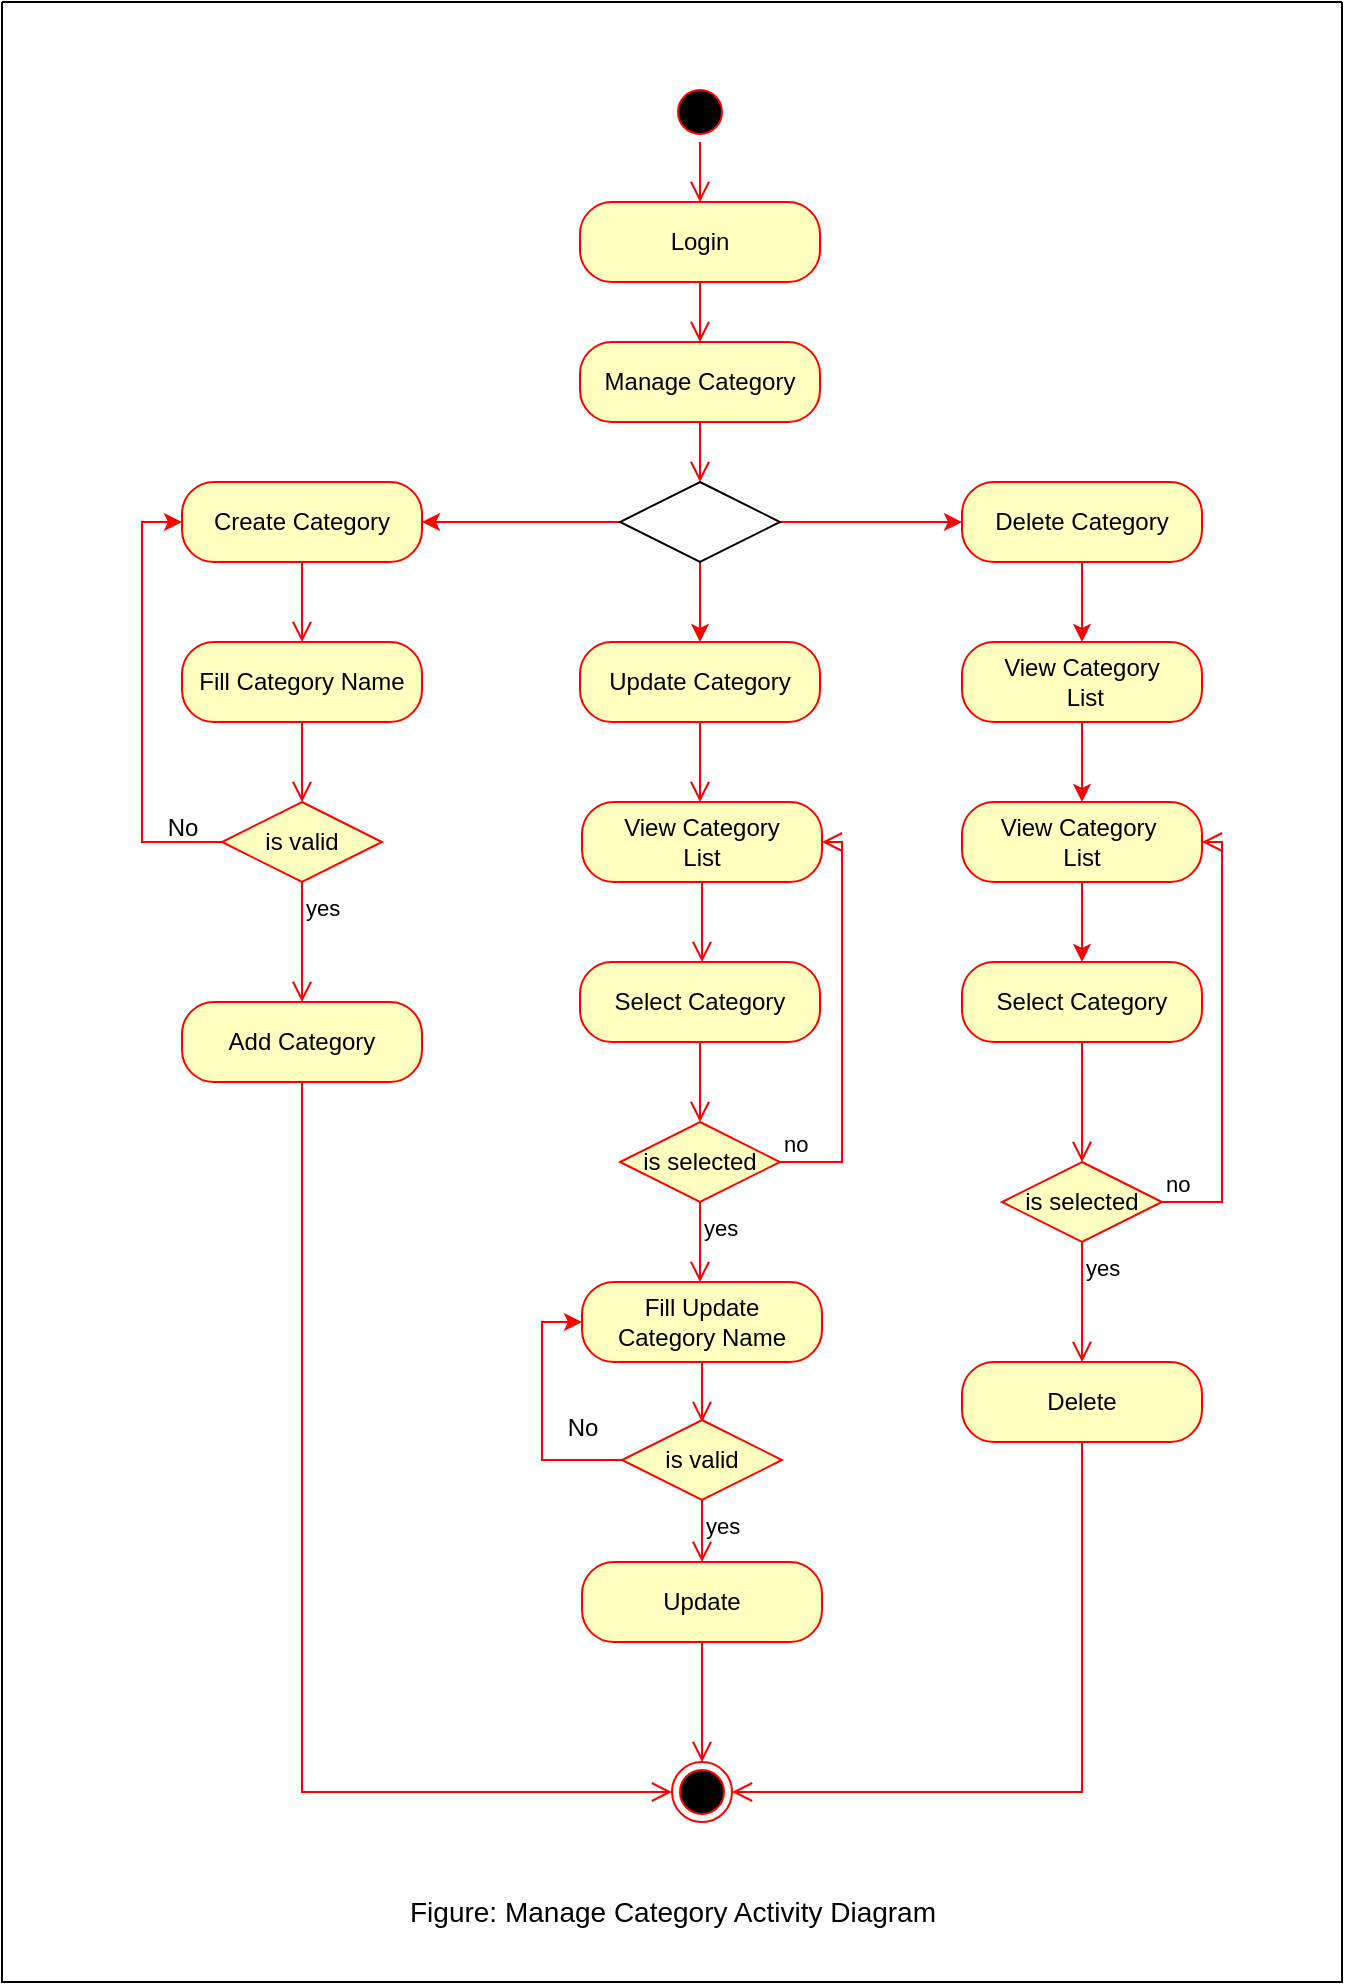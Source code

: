 <mxfile version="21.6.8" type="device">
  <diagram name="Page-1" id="fJhcqu6DOzzEyLGG4CRa">
    <mxGraphModel dx="1036" dy="623" grid="1" gridSize="10" guides="1" tooltips="1" connect="1" arrows="1" fold="1" page="1" pageScale="1" pageWidth="850" pageHeight="1100" math="0" shadow="0">
      <root>
        <mxCell id="0" />
        <mxCell id="1" parent="0" />
        <mxCell id="Tue1RO-lDefB8xQBrB7s-1" value="" style="ellipse;html=1;shape=startState;fillColor=#000000;strokeColor=#ff0000;" parent="1" vertex="1">
          <mxGeometry x="384" y="110" width="30" height="30" as="geometry" />
        </mxCell>
        <mxCell id="Tue1RO-lDefB8xQBrB7s-2" value="" style="edgeStyle=orthogonalEdgeStyle;html=1;verticalAlign=bottom;endArrow=open;endSize=8;strokeColor=#FF0000;rounded=0;" parent="1" source="Tue1RO-lDefB8xQBrB7s-1" edge="1">
          <mxGeometry relative="1" as="geometry">
            <mxPoint x="399" y="170" as="targetPoint" />
          </mxGeometry>
        </mxCell>
        <mxCell id="Tue1RO-lDefB8xQBrB7s-3" value="Login" style="rounded=1;whiteSpace=wrap;html=1;arcSize=40;fontColor=#000000;fillColor=#ffffc0;strokeColor=#ff0000;" parent="1" vertex="1">
          <mxGeometry x="339" y="170" width="120" height="40" as="geometry" />
        </mxCell>
        <mxCell id="Tue1RO-lDefB8xQBrB7s-4" value="" style="edgeStyle=orthogonalEdgeStyle;html=1;verticalAlign=bottom;endArrow=open;endSize=8;strokeColor=#FF0000;rounded=0;" parent="1" source="Tue1RO-lDefB8xQBrB7s-3" edge="1">
          <mxGeometry relative="1" as="geometry">
            <mxPoint x="399" y="240" as="targetPoint" />
          </mxGeometry>
        </mxCell>
        <mxCell id="Tue1RO-lDefB8xQBrB7s-5" value="Manage Category" style="rounded=1;whiteSpace=wrap;html=1;arcSize=40;fontColor=#000000;fillColor=#ffffc0;strokeColor=#ff0000;" parent="1" vertex="1">
          <mxGeometry x="339" y="240" width="120" height="40" as="geometry" />
        </mxCell>
        <mxCell id="Tue1RO-lDefB8xQBrB7s-6" value="" style="edgeStyle=orthogonalEdgeStyle;html=1;verticalAlign=bottom;endArrow=open;endSize=8;strokeColor=#FF0000;rounded=0;" parent="1" source="Tue1RO-lDefB8xQBrB7s-5" edge="1">
          <mxGeometry relative="1" as="geometry">
            <mxPoint x="399" y="310" as="targetPoint" />
          </mxGeometry>
        </mxCell>
        <mxCell id="Tue1RO-lDefB8xQBrB7s-10" value="" style="edgeStyle=orthogonalEdgeStyle;rounded=0;orthogonalLoop=1;jettySize=auto;html=1;strokeColor=#FF0000;" parent="1" source="Tue1RO-lDefB8xQBrB7s-7" target="Tue1RO-lDefB8xQBrB7s-8" edge="1">
          <mxGeometry relative="1" as="geometry" />
        </mxCell>
        <mxCell id="Tue1RO-lDefB8xQBrB7s-22" value="" style="edgeStyle=orthogonalEdgeStyle;rounded=0;orthogonalLoop=1;jettySize=auto;html=1;strokeColor=#FF0000;" parent="1" source="Tue1RO-lDefB8xQBrB7s-7" target="Tue1RO-lDefB8xQBrB7s-20" edge="1">
          <mxGeometry relative="1" as="geometry" />
        </mxCell>
        <mxCell id="Tue1RO-lDefB8xQBrB7s-41" value="" style="edgeStyle=orthogonalEdgeStyle;rounded=0;orthogonalLoop=1;jettySize=auto;html=1;strokeColor=#FF0000;" parent="1" source="Tue1RO-lDefB8xQBrB7s-7" target="Tue1RO-lDefB8xQBrB7s-39" edge="1">
          <mxGeometry relative="1" as="geometry" />
        </mxCell>
        <mxCell id="Tue1RO-lDefB8xQBrB7s-7" value="" style="rhombus;whiteSpace=wrap;html=1;" parent="1" vertex="1">
          <mxGeometry x="359" y="310" width="80" height="40" as="geometry" />
        </mxCell>
        <mxCell id="Tue1RO-lDefB8xQBrB7s-8" value="Create Category" style="rounded=1;whiteSpace=wrap;html=1;arcSize=40;fontColor=#000000;fillColor=#ffffc0;strokeColor=#ff0000;" parent="1" vertex="1">
          <mxGeometry x="140" y="310" width="120" height="40" as="geometry" />
        </mxCell>
        <mxCell id="Tue1RO-lDefB8xQBrB7s-9" value="" style="edgeStyle=orthogonalEdgeStyle;html=1;verticalAlign=bottom;endArrow=open;endSize=8;strokeColor=#FF0000;rounded=0;" parent="1" source="Tue1RO-lDefB8xQBrB7s-8" edge="1">
          <mxGeometry relative="1" as="geometry">
            <mxPoint x="200" y="390" as="targetPoint" />
          </mxGeometry>
        </mxCell>
        <mxCell id="Tue1RO-lDefB8xQBrB7s-11" value="Fill Category Name" style="rounded=1;whiteSpace=wrap;html=1;arcSize=40;fontColor=#000000;fillColor=#ffffc0;strokeColor=#ff0000;" parent="1" vertex="1">
          <mxGeometry x="140" y="390" width="120" height="40" as="geometry" />
        </mxCell>
        <mxCell id="Tue1RO-lDefB8xQBrB7s-12" value="" style="edgeStyle=orthogonalEdgeStyle;html=1;verticalAlign=bottom;endArrow=open;endSize=8;strokeColor=#FF0000;rounded=0;" parent="1" source="Tue1RO-lDefB8xQBrB7s-11" edge="1">
          <mxGeometry relative="1" as="geometry">
            <mxPoint x="200" y="470" as="targetPoint" />
          </mxGeometry>
        </mxCell>
        <mxCell id="Tue1RO-lDefB8xQBrB7s-18" style="edgeStyle=orthogonalEdgeStyle;rounded=0;orthogonalLoop=1;jettySize=auto;html=1;entryX=0;entryY=0.5;entryDx=0;entryDy=0;exitX=0;exitY=0.5;exitDx=0;exitDy=0;strokeColor=#FF0000;" parent="1" source="Tue1RO-lDefB8xQBrB7s-13" target="Tue1RO-lDefB8xQBrB7s-8" edge="1">
          <mxGeometry relative="1" as="geometry" />
        </mxCell>
        <mxCell id="Tue1RO-lDefB8xQBrB7s-13" value="is valid" style="rhombus;whiteSpace=wrap;html=1;fontColor=#000000;fillColor=#ffffc0;strokeColor=#ff0000;" parent="1" vertex="1">
          <mxGeometry x="160" y="470" width="80" height="40" as="geometry" />
        </mxCell>
        <mxCell id="Tue1RO-lDefB8xQBrB7s-15" value="yes" style="edgeStyle=orthogonalEdgeStyle;html=1;align=left;verticalAlign=top;endArrow=open;endSize=8;strokeColor=#FF0000;rounded=0;" parent="1" source="Tue1RO-lDefB8xQBrB7s-13" edge="1">
          <mxGeometry x="-1" relative="1" as="geometry">
            <mxPoint x="200" y="570" as="targetPoint" />
          </mxGeometry>
        </mxCell>
        <mxCell id="Tue1RO-lDefB8xQBrB7s-16" value="Add Category" style="rounded=1;whiteSpace=wrap;html=1;arcSize=40;fontColor=#000000;fillColor=#ffffc0;strokeColor=#ff0000;" parent="1" vertex="1">
          <mxGeometry x="140" y="570" width="120" height="40" as="geometry" />
        </mxCell>
        <mxCell id="Tue1RO-lDefB8xQBrB7s-17" value="" style="edgeStyle=orthogonalEdgeStyle;html=1;verticalAlign=bottom;endArrow=open;endSize=8;strokeColor=#FF0000;rounded=0;entryX=0;entryY=0.5;entryDx=0;entryDy=0;exitX=0.5;exitY=1;exitDx=0;exitDy=0;" parent="1" source="Tue1RO-lDefB8xQBrB7s-16" target="Tue1RO-lDefB8xQBrB7s-56" edge="1">
          <mxGeometry relative="1" as="geometry">
            <mxPoint x="200" y="670" as="targetPoint" />
          </mxGeometry>
        </mxCell>
        <mxCell id="Tue1RO-lDefB8xQBrB7s-19" value="No" style="text;html=1;align=center;verticalAlign=middle;resizable=0;points=[];autosize=1;strokeColor=none;fillColor=none;" parent="1" vertex="1">
          <mxGeometry x="120" y="468" width="40" height="30" as="geometry" />
        </mxCell>
        <mxCell id="Tue1RO-lDefB8xQBrB7s-20" value="Update Category" style="rounded=1;whiteSpace=wrap;html=1;arcSize=40;fontColor=#000000;fillColor=#ffffc0;strokeColor=#ff0000;" parent="1" vertex="1">
          <mxGeometry x="339" y="390" width="120" height="40" as="geometry" />
        </mxCell>
        <mxCell id="Tue1RO-lDefB8xQBrB7s-21" value="" style="edgeStyle=orthogonalEdgeStyle;html=1;verticalAlign=bottom;endArrow=open;endSize=8;strokeColor=#FF0000;rounded=0;" parent="1" source="Tue1RO-lDefB8xQBrB7s-20" edge="1">
          <mxGeometry relative="1" as="geometry">
            <mxPoint x="399" y="470" as="targetPoint" />
          </mxGeometry>
        </mxCell>
        <mxCell id="Tue1RO-lDefB8xQBrB7s-23" value="View Category &lt;br&gt;List" style="rounded=1;whiteSpace=wrap;html=1;arcSize=40;fontColor=#000000;fillColor=#ffffc0;strokeColor=#ff0000;" parent="1" vertex="1">
          <mxGeometry x="340" y="470" width="120" height="40" as="geometry" />
        </mxCell>
        <mxCell id="Tue1RO-lDefB8xQBrB7s-24" value="" style="edgeStyle=orthogonalEdgeStyle;html=1;verticalAlign=bottom;endArrow=open;endSize=8;strokeColor=#FF0000;rounded=0;" parent="1" source="Tue1RO-lDefB8xQBrB7s-23" edge="1">
          <mxGeometry relative="1" as="geometry">
            <mxPoint x="400" y="550" as="targetPoint" />
          </mxGeometry>
        </mxCell>
        <mxCell id="Tue1RO-lDefB8xQBrB7s-25" value="Select Category" style="rounded=1;whiteSpace=wrap;html=1;arcSize=40;fontColor=#000000;fillColor=#ffffc0;strokeColor=#ff0000;" parent="1" vertex="1">
          <mxGeometry x="339" y="550" width="120" height="40" as="geometry" />
        </mxCell>
        <mxCell id="Tue1RO-lDefB8xQBrB7s-26" value="" style="edgeStyle=orthogonalEdgeStyle;html=1;verticalAlign=bottom;endArrow=open;endSize=8;strokeColor=#FF0000;rounded=0;" parent="1" source="Tue1RO-lDefB8xQBrB7s-25" edge="1">
          <mxGeometry relative="1" as="geometry">
            <mxPoint x="399" y="630" as="targetPoint" />
          </mxGeometry>
        </mxCell>
        <mxCell id="Tue1RO-lDefB8xQBrB7s-27" value="is selected" style="rhombus;whiteSpace=wrap;html=1;fontColor=#000000;fillColor=#ffffc0;strokeColor=#ff0000;" parent="1" vertex="1">
          <mxGeometry x="359" y="630" width="80" height="40" as="geometry" />
        </mxCell>
        <mxCell id="Tue1RO-lDefB8xQBrB7s-28" value="no" style="edgeStyle=orthogonalEdgeStyle;html=1;align=left;verticalAlign=bottom;endArrow=open;endSize=8;strokeColor=#FF0000;rounded=0;entryX=1;entryY=0.5;entryDx=0;entryDy=0;exitX=1;exitY=0.5;exitDx=0;exitDy=0;" parent="1" source="Tue1RO-lDefB8xQBrB7s-27" target="Tue1RO-lDefB8xQBrB7s-23" edge="1">
          <mxGeometry x="-1" relative="1" as="geometry">
            <mxPoint x="539" y="650" as="targetPoint" />
          </mxGeometry>
        </mxCell>
        <mxCell id="Tue1RO-lDefB8xQBrB7s-29" value="yes" style="edgeStyle=orthogonalEdgeStyle;html=1;align=left;verticalAlign=top;endArrow=open;endSize=8;strokeColor=#FF0000;rounded=0;" parent="1" source="Tue1RO-lDefB8xQBrB7s-27" edge="1">
          <mxGeometry x="-1" relative="1" as="geometry">
            <mxPoint x="399" y="710" as="targetPoint" />
          </mxGeometry>
        </mxCell>
        <mxCell id="Tue1RO-lDefB8xQBrB7s-30" value="Fill Update &lt;br&gt;Category Name" style="rounded=1;whiteSpace=wrap;html=1;arcSize=40;fontColor=#000000;fillColor=#ffffc0;strokeColor=#ff0000;" parent="1" vertex="1">
          <mxGeometry x="340" y="710" width="120" height="40" as="geometry" />
        </mxCell>
        <mxCell id="Tue1RO-lDefB8xQBrB7s-31" value="" style="edgeStyle=orthogonalEdgeStyle;html=1;verticalAlign=bottom;endArrow=open;endSize=8;strokeColor=#FF0000;rounded=0;" parent="1" source="Tue1RO-lDefB8xQBrB7s-30" edge="1">
          <mxGeometry relative="1" as="geometry">
            <mxPoint x="400" y="780" as="targetPoint" />
          </mxGeometry>
        </mxCell>
        <mxCell id="Tue1RO-lDefB8xQBrB7s-37" style="edgeStyle=orthogonalEdgeStyle;rounded=0;orthogonalLoop=1;jettySize=auto;html=1;entryX=0;entryY=0.5;entryDx=0;entryDy=0;exitX=0;exitY=0.5;exitDx=0;exitDy=0;strokeColor=#FF0000;" parent="1" source="Tue1RO-lDefB8xQBrB7s-32" target="Tue1RO-lDefB8xQBrB7s-30" edge="1">
          <mxGeometry relative="1" as="geometry" />
        </mxCell>
        <mxCell id="Tue1RO-lDefB8xQBrB7s-32" value="is valid" style="rhombus;whiteSpace=wrap;html=1;fontColor=#000000;fillColor=#ffffc0;strokeColor=#ff0000;" parent="1" vertex="1">
          <mxGeometry x="360" y="779" width="80" height="40" as="geometry" />
        </mxCell>
        <mxCell id="Tue1RO-lDefB8xQBrB7s-34" value="yes" style="edgeStyle=orthogonalEdgeStyle;html=1;align=left;verticalAlign=top;endArrow=open;endSize=8;strokeColor=#FF0000;rounded=0;" parent="1" source="Tue1RO-lDefB8xQBrB7s-32" edge="1">
          <mxGeometry x="-1" relative="1" as="geometry">
            <mxPoint x="400" y="850" as="targetPoint" />
          </mxGeometry>
        </mxCell>
        <mxCell id="Tue1RO-lDefB8xQBrB7s-35" value="Update" style="rounded=1;whiteSpace=wrap;html=1;arcSize=40;fontColor=#000000;fillColor=#ffffc0;strokeColor=#ff0000;" parent="1" vertex="1">
          <mxGeometry x="340" y="850" width="120" height="40" as="geometry" />
        </mxCell>
        <mxCell id="Tue1RO-lDefB8xQBrB7s-36" value="" style="edgeStyle=orthogonalEdgeStyle;html=1;verticalAlign=bottom;endArrow=open;endSize=8;strokeColor=#FF0000;rounded=0;" parent="1" source="Tue1RO-lDefB8xQBrB7s-35" edge="1">
          <mxGeometry relative="1" as="geometry">
            <mxPoint x="400" y="950" as="targetPoint" />
          </mxGeometry>
        </mxCell>
        <mxCell id="Tue1RO-lDefB8xQBrB7s-38" value="No" style="text;html=1;align=center;verticalAlign=middle;resizable=0;points=[];autosize=1;strokeColor=none;fillColor=none;" parent="1" vertex="1">
          <mxGeometry x="320" y="768" width="40" height="30" as="geometry" />
        </mxCell>
        <mxCell id="Tue1RO-lDefB8xQBrB7s-44" value="" style="edgeStyle=orthogonalEdgeStyle;rounded=0;orthogonalLoop=1;jettySize=auto;html=1;strokeColor=#FF0000;" parent="1" source="Tue1RO-lDefB8xQBrB7s-39" target="Tue1RO-lDefB8xQBrB7s-42" edge="1">
          <mxGeometry relative="1" as="geometry" />
        </mxCell>
        <mxCell id="Tue1RO-lDefB8xQBrB7s-39" value="Delete Category" style="rounded=1;whiteSpace=wrap;html=1;arcSize=40;fontColor=#000000;fillColor=#ffffc0;strokeColor=#ff0000;" parent="1" vertex="1">
          <mxGeometry x="530" y="310" width="120" height="40" as="geometry" />
        </mxCell>
        <mxCell id="Tue1RO-lDefB8xQBrB7s-47" value="" style="edgeStyle=orthogonalEdgeStyle;rounded=0;orthogonalLoop=1;jettySize=auto;html=1;strokeColor=#FF0000;" parent="1" source="Tue1RO-lDefB8xQBrB7s-42" target="Tue1RO-lDefB8xQBrB7s-45" edge="1">
          <mxGeometry relative="1" as="geometry" />
        </mxCell>
        <mxCell id="Tue1RO-lDefB8xQBrB7s-42" value="View Category&lt;br&gt;&amp;nbsp;List" style="rounded=1;whiteSpace=wrap;html=1;arcSize=40;fontColor=#000000;fillColor=#ffffc0;strokeColor=#ff0000;" parent="1" vertex="1">
          <mxGeometry x="530" y="390" width="120" height="40" as="geometry" />
        </mxCell>
        <mxCell id="Tue1RO-lDefB8xQBrB7s-50" value="" style="edgeStyle=orthogonalEdgeStyle;rounded=0;orthogonalLoop=1;jettySize=auto;html=1;strokeColor=#FF0000;" parent="1" source="Tue1RO-lDefB8xQBrB7s-45" target="Tue1RO-lDefB8xQBrB7s-48" edge="1">
          <mxGeometry relative="1" as="geometry" />
        </mxCell>
        <mxCell id="Tue1RO-lDefB8xQBrB7s-45" value="View Category&amp;nbsp;&lt;br&gt;List" style="rounded=1;whiteSpace=wrap;html=1;arcSize=40;fontColor=#000000;fillColor=#ffffc0;strokeColor=#ff0000;" parent="1" vertex="1">
          <mxGeometry x="530" y="470" width="120" height="40" as="geometry" />
        </mxCell>
        <mxCell id="Tue1RO-lDefB8xQBrB7s-48" value="Select Category" style="rounded=1;whiteSpace=wrap;html=1;arcSize=40;fontColor=#000000;fillColor=#ffffc0;strokeColor=#ff0000;" parent="1" vertex="1">
          <mxGeometry x="530" y="550" width="120" height="40" as="geometry" />
        </mxCell>
        <mxCell id="Tue1RO-lDefB8xQBrB7s-49" value="" style="edgeStyle=orthogonalEdgeStyle;html=1;verticalAlign=bottom;endArrow=open;endSize=8;strokeColor=#FF0000;rounded=0;" parent="1" source="Tue1RO-lDefB8xQBrB7s-48" edge="1">
          <mxGeometry relative="1" as="geometry">
            <mxPoint x="590" y="650" as="targetPoint" />
          </mxGeometry>
        </mxCell>
        <mxCell id="Tue1RO-lDefB8xQBrB7s-51" value="is selected" style="rhombus;whiteSpace=wrap;html=1;fontColor=#000000;fillColor=#ffffc0;strokeColor=#ff0000;" parent="1" vertex="1">
          <mxGeometry x="550" y="650" width="80" height="40" as="geometry" />
        </mxCell>
        <mxCell id="Tue1RO-lDefB8xQBrB7s-52" value="no" style="edgeStyle=orthogonalEdgeStyle;html=1;align=left;verticalAlign=bottom;endArrow=open;endSize=8;strokeColor=#FF0000;rounded=0;entryX=1;entryY=0.5;entryDx=0;entryDy=0;exitX=1;exitY=0.5;exitDx=0;exitDy=0;" parent="1" source="Tue1RO-lDefB8xQBrB7s-51" target="Tue1RO-lDefB8xQBrB7s-45" edge="1">
          <mxGeometry x="-1" relative="1" as="geometry">
            <mxPoint x="730" y="670" as="targetPoint" />
            <Array as="points">
              <mxPoint x="660" y="670" />
              <mxPoint x="660" y="490" />
            </Array>
          </mxGeometry>
        </mxCell>
        <mxCell id="Tue1RO-lDefB8xQBrB7s-53" value="yes" style="edgeStyle=orthogonalEdgeStyle;html=1;align=left;verticalAlign=top;endArrow=open;endSize=8;strokeColor=#FF0000;rounded=0;" parent="1" source="Tue1RO-lDefB8xQBrB7s-51" edge="1">
          <mxGeometry x="-1" relative="1" as="geometry">
            <mxPoint x="590" y="750" as="targetPoint" />
          </mxGeometry>
        </mxCell>
        <mxCell id="Tue1RO-lDefB8xQBrB7s-54" value="Delete" style="rounded=1;whiteSpace=wrap;html=1;arcSize=40;fontColor=#000000;fillColor=#ffffc0;strokeColor=#ff0000;" parent="1" vertex="1">
          <mxGeometry x="530" y="750" width="120" height="40" as="geometry" />
        </mxCell>
        <mxCell id="Tue1RO-lDefB8xQBrB7s-55" value="" style="edgeStyle=orthogonalEdgeStyle;html=1;verticalAlign=bottom;endArrow=open;endSize=8;strokeColor=#FF0000;rounded=0;entryX=1;entryY=0.5;entryDx=0;entryDy=0;exitX=0.5;exitY=1;exitDx=0;exitDy=0;" parent="1" source="Tue1RO-lDefB8xQBrB7s-54" target="Tue1RO-lDefB8xQBrB7s-56" edge="1">
          <mxGeometry relative="1" as="geometry">
            <mxPoint x="590" y="850" as="targetPoint" />
          </mxGeometry>
        </mxCell>
        <mxCell id="Tue1RO-lDefB8xQBrB7s-56" value="" style="ellipse;html=1;shape=endState;fillColor=#000000;strokeColor=#ff0000;" parent="1" vertex="1">
          <mxGeometry x="385" y="950" width="30" height="30" as="geometry" />
        </mxCell>
        <mxCell id="Tue1RO-lDefB8xQBrB7s-57" value="" style="swimlane;startSize=0;" parent="1" vertex="1">
          <mxGeometry x="50" y="70" width="670" height="990" as="geometry" />
        </mxCell>
        <mxCell id="9xu0H0L9MH672m8M3pfl-1" value="&lt;font style=&quot;font-size: 14px;&quot;&gt;Figure: Manage Category Activity Diagram&lt;/font&gt;" style="text;html=1;align=center;verticalAlign=middle;resizable=0;points=[];autosize=1;strokeColor=none;fillColor=none;" vertex="1" parent="Tue1RO-lDefB8xQBrB7s-57">
          <mxGeometry x="190" y="940" width="290" height="30" as="geometry" />
        </mxCell>
      </root>
    </mxGraphModel>
  </diagram>
</mxfile>
